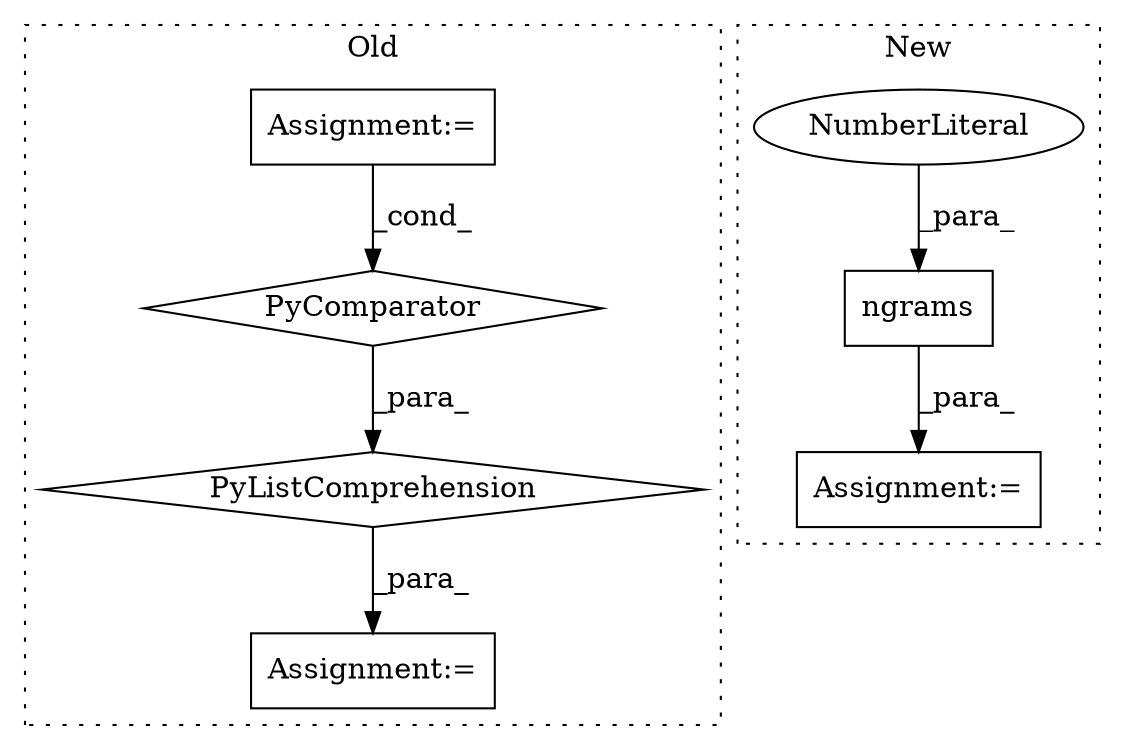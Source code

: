 digraph G {
subgraph cluster0 {
1 [label="PyListComprehension" a="109" s="13314" l="118" shape="diamond"];
3 [label="PyComparator" a="113" s="13389" l="35" shape="diamond"];
6 [label="Assignment:=" a="7" s="13389" l="35" shape="box"];
7 [label="Assignment:=" a="7" s="13302" l="12" shape="box"];
label = "Old";
style="dotted";
}
subgraph cluster1 {
2 [label="ngrams" a="32" s="11777,11805" l="7,1" shape="box"];
4 [label="NumberLiteral" a="34" s="11804" l="1" shape="ellipse"];
5 [label="Assignment:=" a="7" s="11676,11807" l="65,2" shape="box"];
label = "New";
style="dotted";
}
1 -> 7 [label="_para_"];
2 -> 5 [label="_para_"];
3 -> 1 [label="_para_"];
4 -> 2 [label="_para_"];
6 -> 3 [label="_cond_"];
}